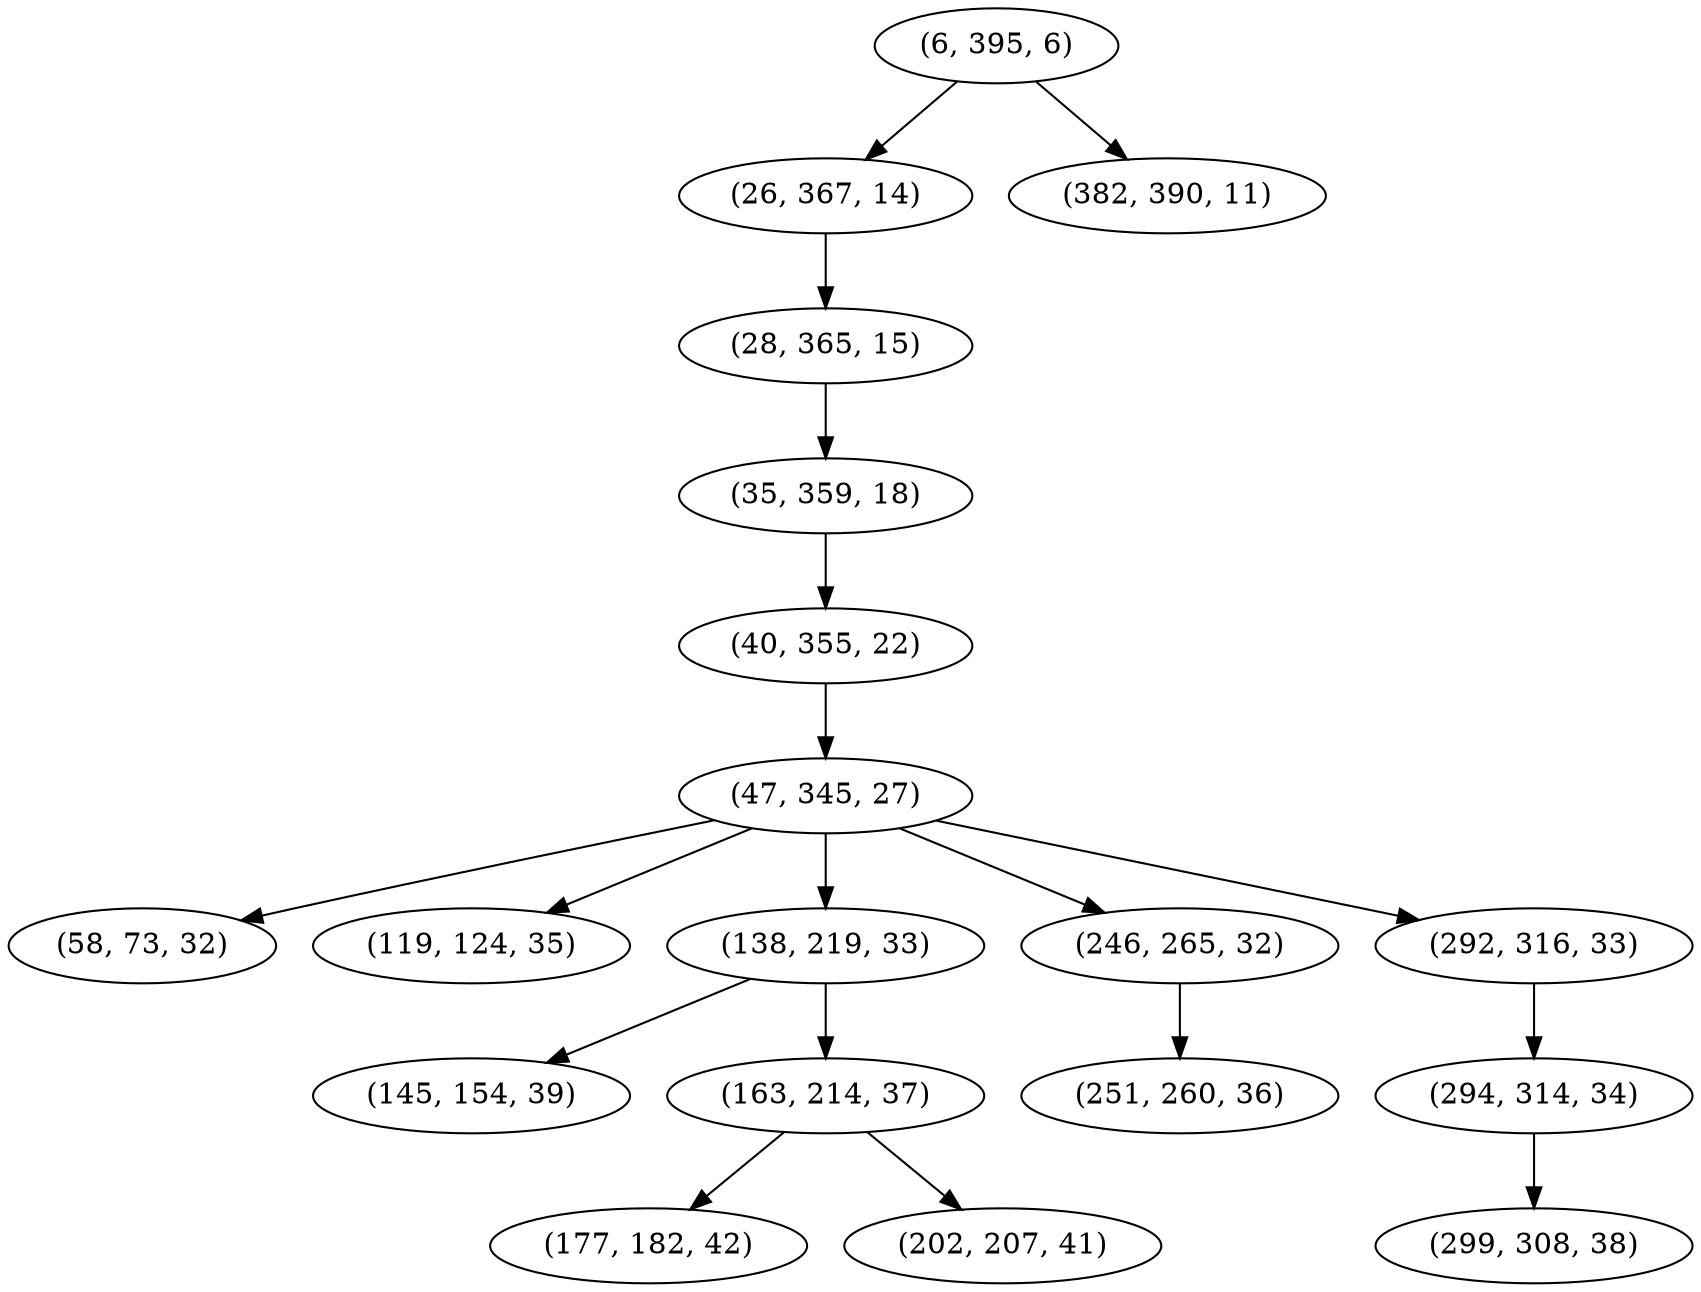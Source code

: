 digraph tree {
    "(6, 395, 6)";
    "(26, 367, 14)";
    "(28, 365, 15)";
    "(35, 359, 18)";
    "(40, 355, 22)";
    "(47, 345, 27)";
    "(58, 73, 32)";
    "(119, 124, 35)";
    "(138, 219, 33)";
    "(145, 154, 39)";
    "(163, 214, 37)";
    "(177, 182, 42)";
    "(202, 207, 41)";
    "(246, 265, 32)";
    "(251, 260, 36)";
    "(292, 316, 33)";
    "(294, 314, 34)";
    "(299, 308, 38)";
    "(382, 390, 11)";
    "(6, 395, 6)" -> "(26, 367, 14)";
    "(6, 395, 6)" -> "(382, 390, 11)";
    "(26, 367, 14)" -> "(28, 365, 15)";
    "(28, 365, 15)" -> "(35, 359, 18)";
    "(35, 359, 18)" -> "(40, 355, 22)";
    "(40, 355, 22)" -> "(47, 345, 27)";
    "(47, 345, 27)" -> "(58, 73, 32)";
    "(47, 345, 27)" -> "(119, 124, 35)";
    "(47, 345, 27)" -> "(138, 219, 33)";
    "(47, 345, 27)" -> "(246, 265, 32)";
    "(47, 345, 27)" -> "(292, 316, 33)";
    "(138, 219, 33)" -> "(145, 154, 39)";
    "(138, 219, 33)" -> "(163, 214, 37)";
    "(163, 214, 37)" -> "(177, 182, 42)";
    "(163, 214, 37)" -> "(202, 207, 41)";
    "(246, 265, 32)" -> "(251, 260, 36)";
    "(292, 316, 33)" -> "(294, 314, 34)";
    "(294, 314, 34)" -> "(299, 308, 38)";
}

